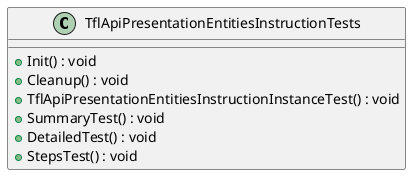 @startuml
class TflApiPresentationEntitiesInstructionTests {
    + Init() : void
    + Cleanup() : void
    + TflApiPresentationEntitiesInstructionInstanceTest() : void
    + SummaryTest() : void
    + DetailedTest() : void
    + StepsTest() : void
}
@enduml
